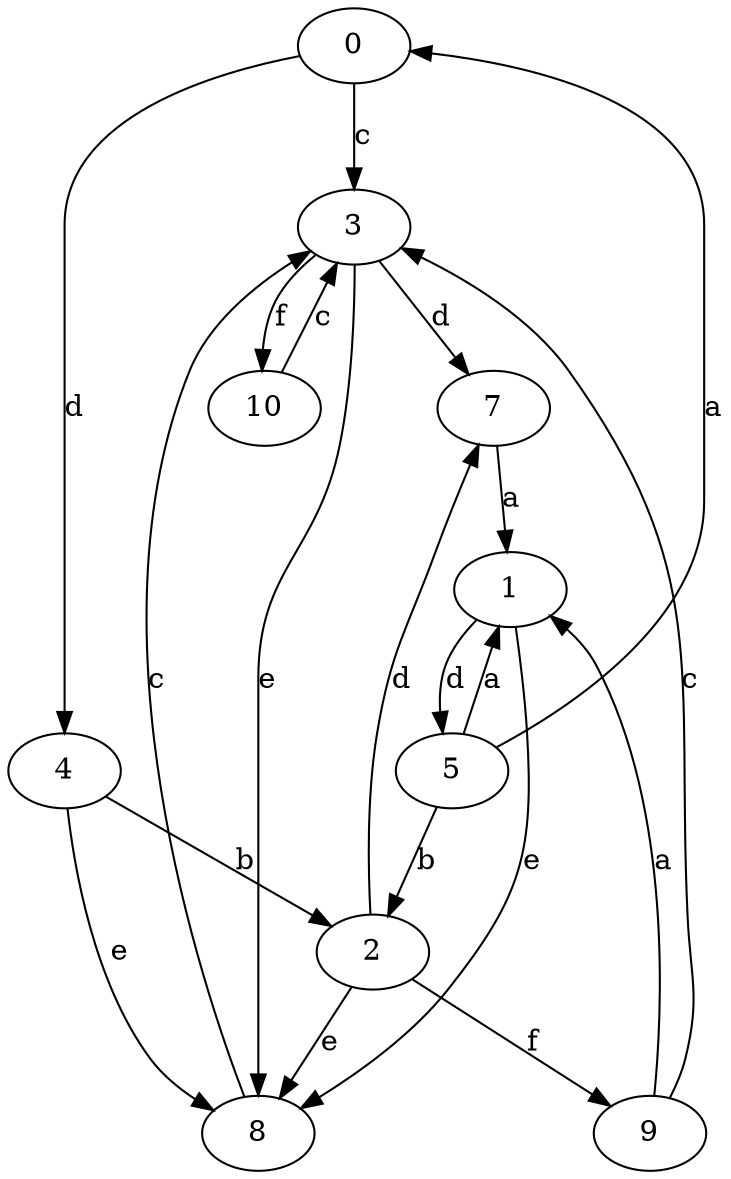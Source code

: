 strict digraph  {
0;
1;
2;
3;
4;
5;
7;
8;
9;
10;
0 -> 3  [label=c];
0 -> 4  [label=d];
1 -> 5  [label=d];
1 -> 8  [label=e];
2 -> 7  [label=d];
2 -> 8  [label=e];
2 -> 9  [label=f];
3 -> 7  [label=d];
3 -> 8  [label=e];
3 -> 10  [label=f];
4 -> 2  [label=b];
4 -> 8  [label=e];
5 -> 0  [label=a];
5 -> 1  [label=a];
5 -> 2  [label=b];
7 -> 1  [label=a];
8 -> 3  [label=c];
9 -> 1  [label=a];
9 -> 3  [label=c];
10 -> 3  [label=c];
}
